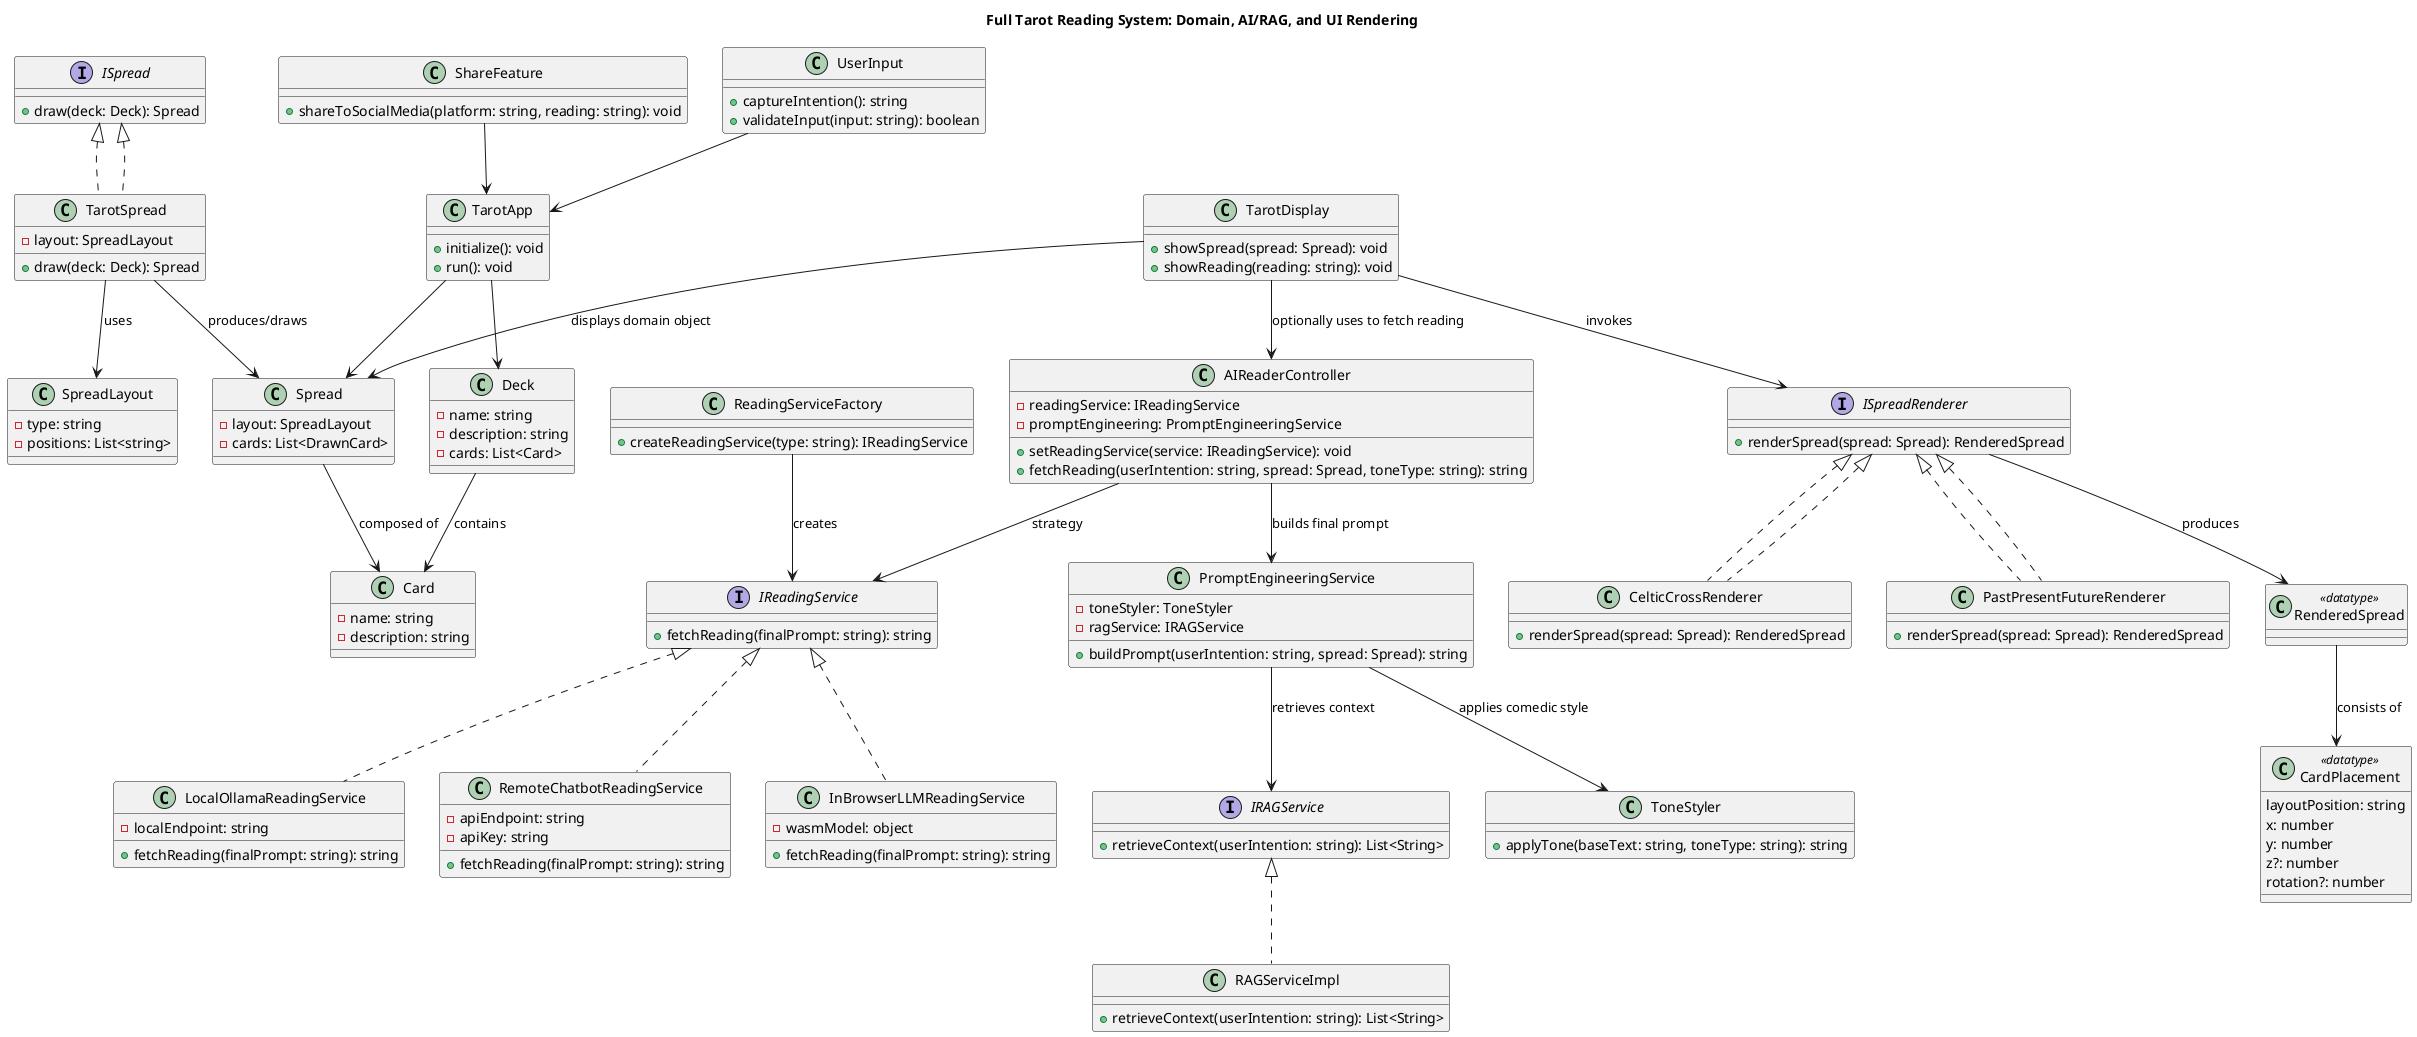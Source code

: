 @startuml
title "Full Tarot Reading System: Domain, AI/RAG, and UI Rendering"

' ------------------- DOMAIN LAYER -------------------

class Card {
  - name: string
  - description: string
  ' orientation & position assigned only when drawn
}

class Deck {
  - name: string
  - description: string
  - cards: List<Card>
}

class SpreadLayout {
  - type: string
  - positions: List<string>
}

interface ISpread {
  + draw(deck: Deck): Spread
}

class TarotSpread implements ISpread {
  - layout: SpreadLayout
  + draw(deck: Deck): Spread
}

class Spread {
  - layout: SpreadLayout
  - cards: List<DrawnCard>
  ' (DrawnCard = Card + assigned orientation/position)
}

' ------------------- AI & RAG LAYER -------------------

interface IReadingService {
  + fetchReading(finalPrompt: string): string
}

class LocalOllamaReadingService {
  - localEndpoint: string
  + fetchReading(finalPrompt: string): string
}

class RemoteChatbotReadingService {
  - apiEndpoint: string
  - apiKey: string
  + fetchReading(finalPrompt: string): string
}

class InBrowserLLMReadingService {
  - wasmModel: object
  + fetchReading(finalPrompt: string): string
}

class ReadingServiceFactory {
  + createReadingService(type: string): IReadingService
}

interface IRAGService {
  + retrieveContext(userIntention: string): List<String>
}

class RAGServiceImpl {
  + retrieveContext(userIntention: string): List<String>
}

class PromptEngineeringService {
  - toneStyler: ToneStyler
  - ragService: IRAGService
  + buildPrompt(userIntention: string, spread: Spread): string
}

class ToneStyler {
  + applyTone(baseText: string, toneType: string): string
}

class AIReaderController {
  - readingService: IReadingService
  - promptEngineering: PromptEngineeringService
  + setReadingService(service: IReadingService): void
  + fetchReading(userIntention: string, spread: Spread, toneType: string): string
}

' ------------------- UI & RENDERING LAYER -------------------

interface ISpreadRenderer {
  + renderSpread(spread: Spread): RenderedSpread
}

class CelticCrossRenderer implements ISpreadRenderer {
  + renderSpread(spread: Spread): RenderedSpread
}

class PastPresentFutureRenderer implements ISpreadRenderer {
  + renderSpread(spread: Spread): RenderedSpread
}

class CardPlacement <<datatype>> {
  layoutPosition: string
  x: number
  y: number
  z?: number
  rotation?: number
}

class RenderedSpread <<datatype>> {
  ' This can be an array of CardPlacement or a ReactElement tree
}

class TarotDisplay {
  + showSpread(spread: Spread): void
  + showReading(reading: string): void
}

class UserInput {
  + captureIntention(): string
  + validateInput(input: string): boolean
}

class ShareFeature {
  + shareToSocialMedia(platform: string, reading: string): void
}

class TarotApp {
  + initialize(): void
  + run(): void
}

' ------------------- RELATIONSHIPS -------------------

' Domain
ISpread <|.. TarotSpread
TarotSpread --> SpreadLayout : "uses"
TarotSpread --> Spread : "produces/draws"
Spread --> Card : "composed of"
Deck --> Card : "contains"

' AI & RAG
IReadingService <|.. LocalOllamaReadingService
IReadingService <|.. RemoteChatbotReadingService
IReadingService <|.. InBrowserLLMReadingService
ReadingServiceFactory --> IReadingService : "creates"

IRAGService <|.. RAGServiceImpl
PromptEngineeringService --> IRAGService : "retrieves context"
PromptEngineeringService --> ToneStyler : "applies comedic style"
AIReaderController --> IReadingService : "strategy"
AIReaderController --> PromptEngineeringService : "builds final prompt"

' UI & Rendering
ISpreadRenderer <|.. CelticCrossRenderer
ISpreadRenderer <|.. PastPresentFutureRenderer
ISpreadRenderer --> RenderedSpread : "produces"
RenderedSpread --> CardPlacement : "consists of"
TarotDisplay --> ISpreadRenderer : "invokes"
TarotDisplay --> Spread : "displays domain object"
TarotDisplay --> AIReaderController : "optionally uses to fetch reading"
UserInput --> TarotApp
ShareFeature --> TarotApp
TarotApp --> Deck
TarotApp --> Spread

@enduml